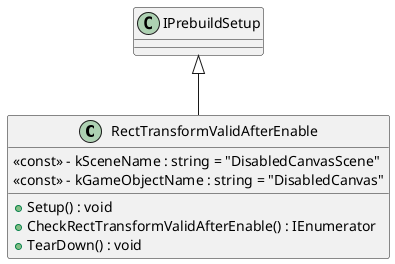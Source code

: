 @startuml
class RectTransformValidAfterEnable {
    <<const>> - kSceneName : string = "DisabledCanvasScene"
    <<const>> - kGameObjectName : string = "DisabledCanvas"
    + Setup() : void
    + CheckRectTransformValidAfterEnable() : IEnumerator
    + TearDown() : void
}
IPrebuildSetup <|-- RectTransformValidAfterEnable
@enduml
